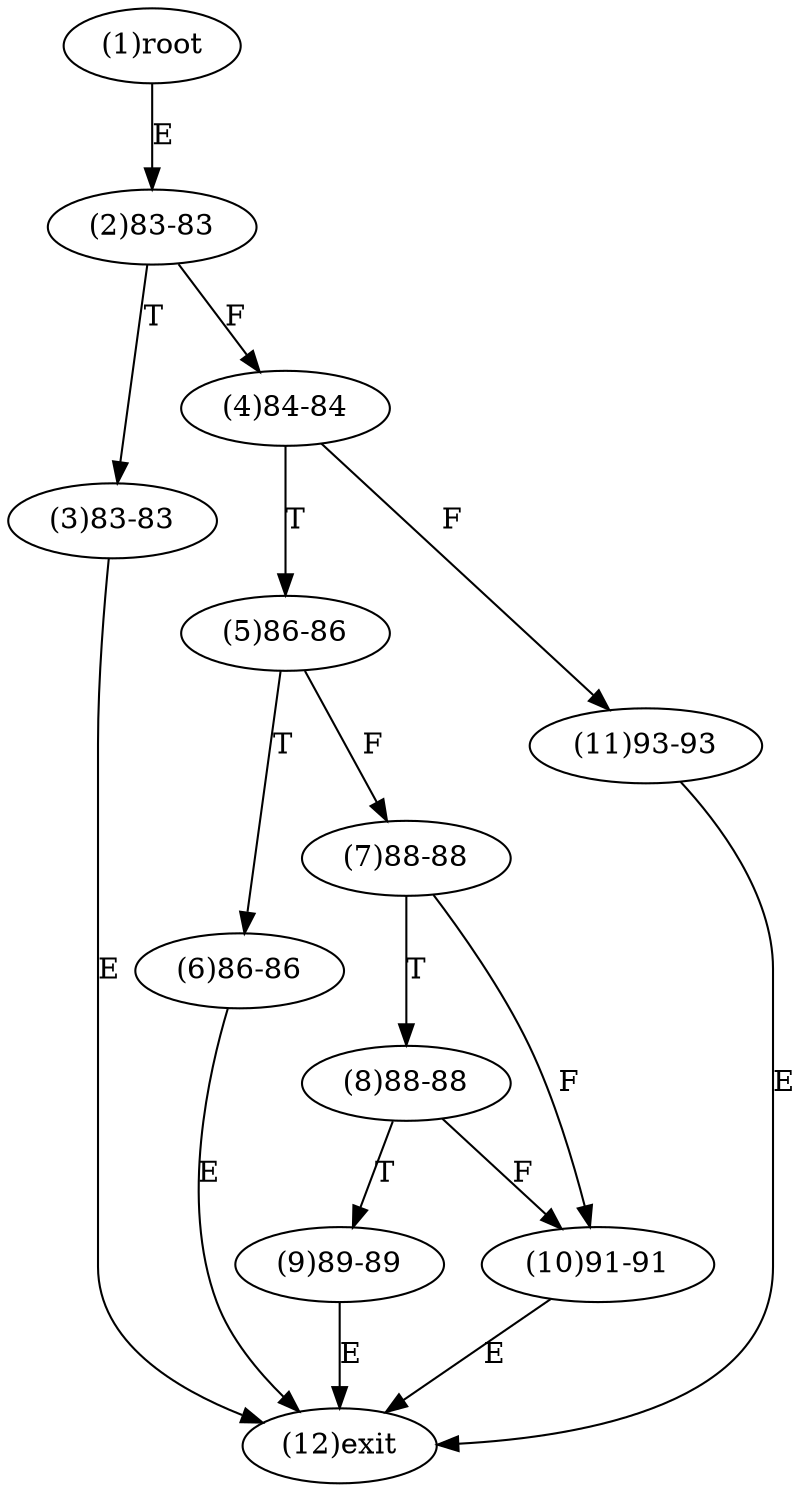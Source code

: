 digraph "" { 
1[ label="(1)root"];
2[ label="(2)83-83"];
3[ label="(3)83-83"];
4[ label="(4)84-84"];
5[ label="(5)86-86"];
6[ label="(6)86-86"];
7[ label="(7)88-88"];
8[ label="(8)88-88"];
9[ label="(9)89-89"];
10[ label="(10)91-91"];
11[ label="(11)93-93"];
12[ label="(12)exit"];
1->2[ label="E"];
2->4[ label="F"];
2->3[ label="T"];
3->12[ label="E"];
4->11[ label="F"];
4->5[ label="T"];
5->7[ label="F"];
5->6[ label="T"];
6->12[ label="E"];
7->10[ label="F"];
7->8[ label="T"];
8->10[ label="F"];
8->9[ label="T"];
9->12[ label="E"];
10->12[ label="E"];
11->12[ label="E"];
}